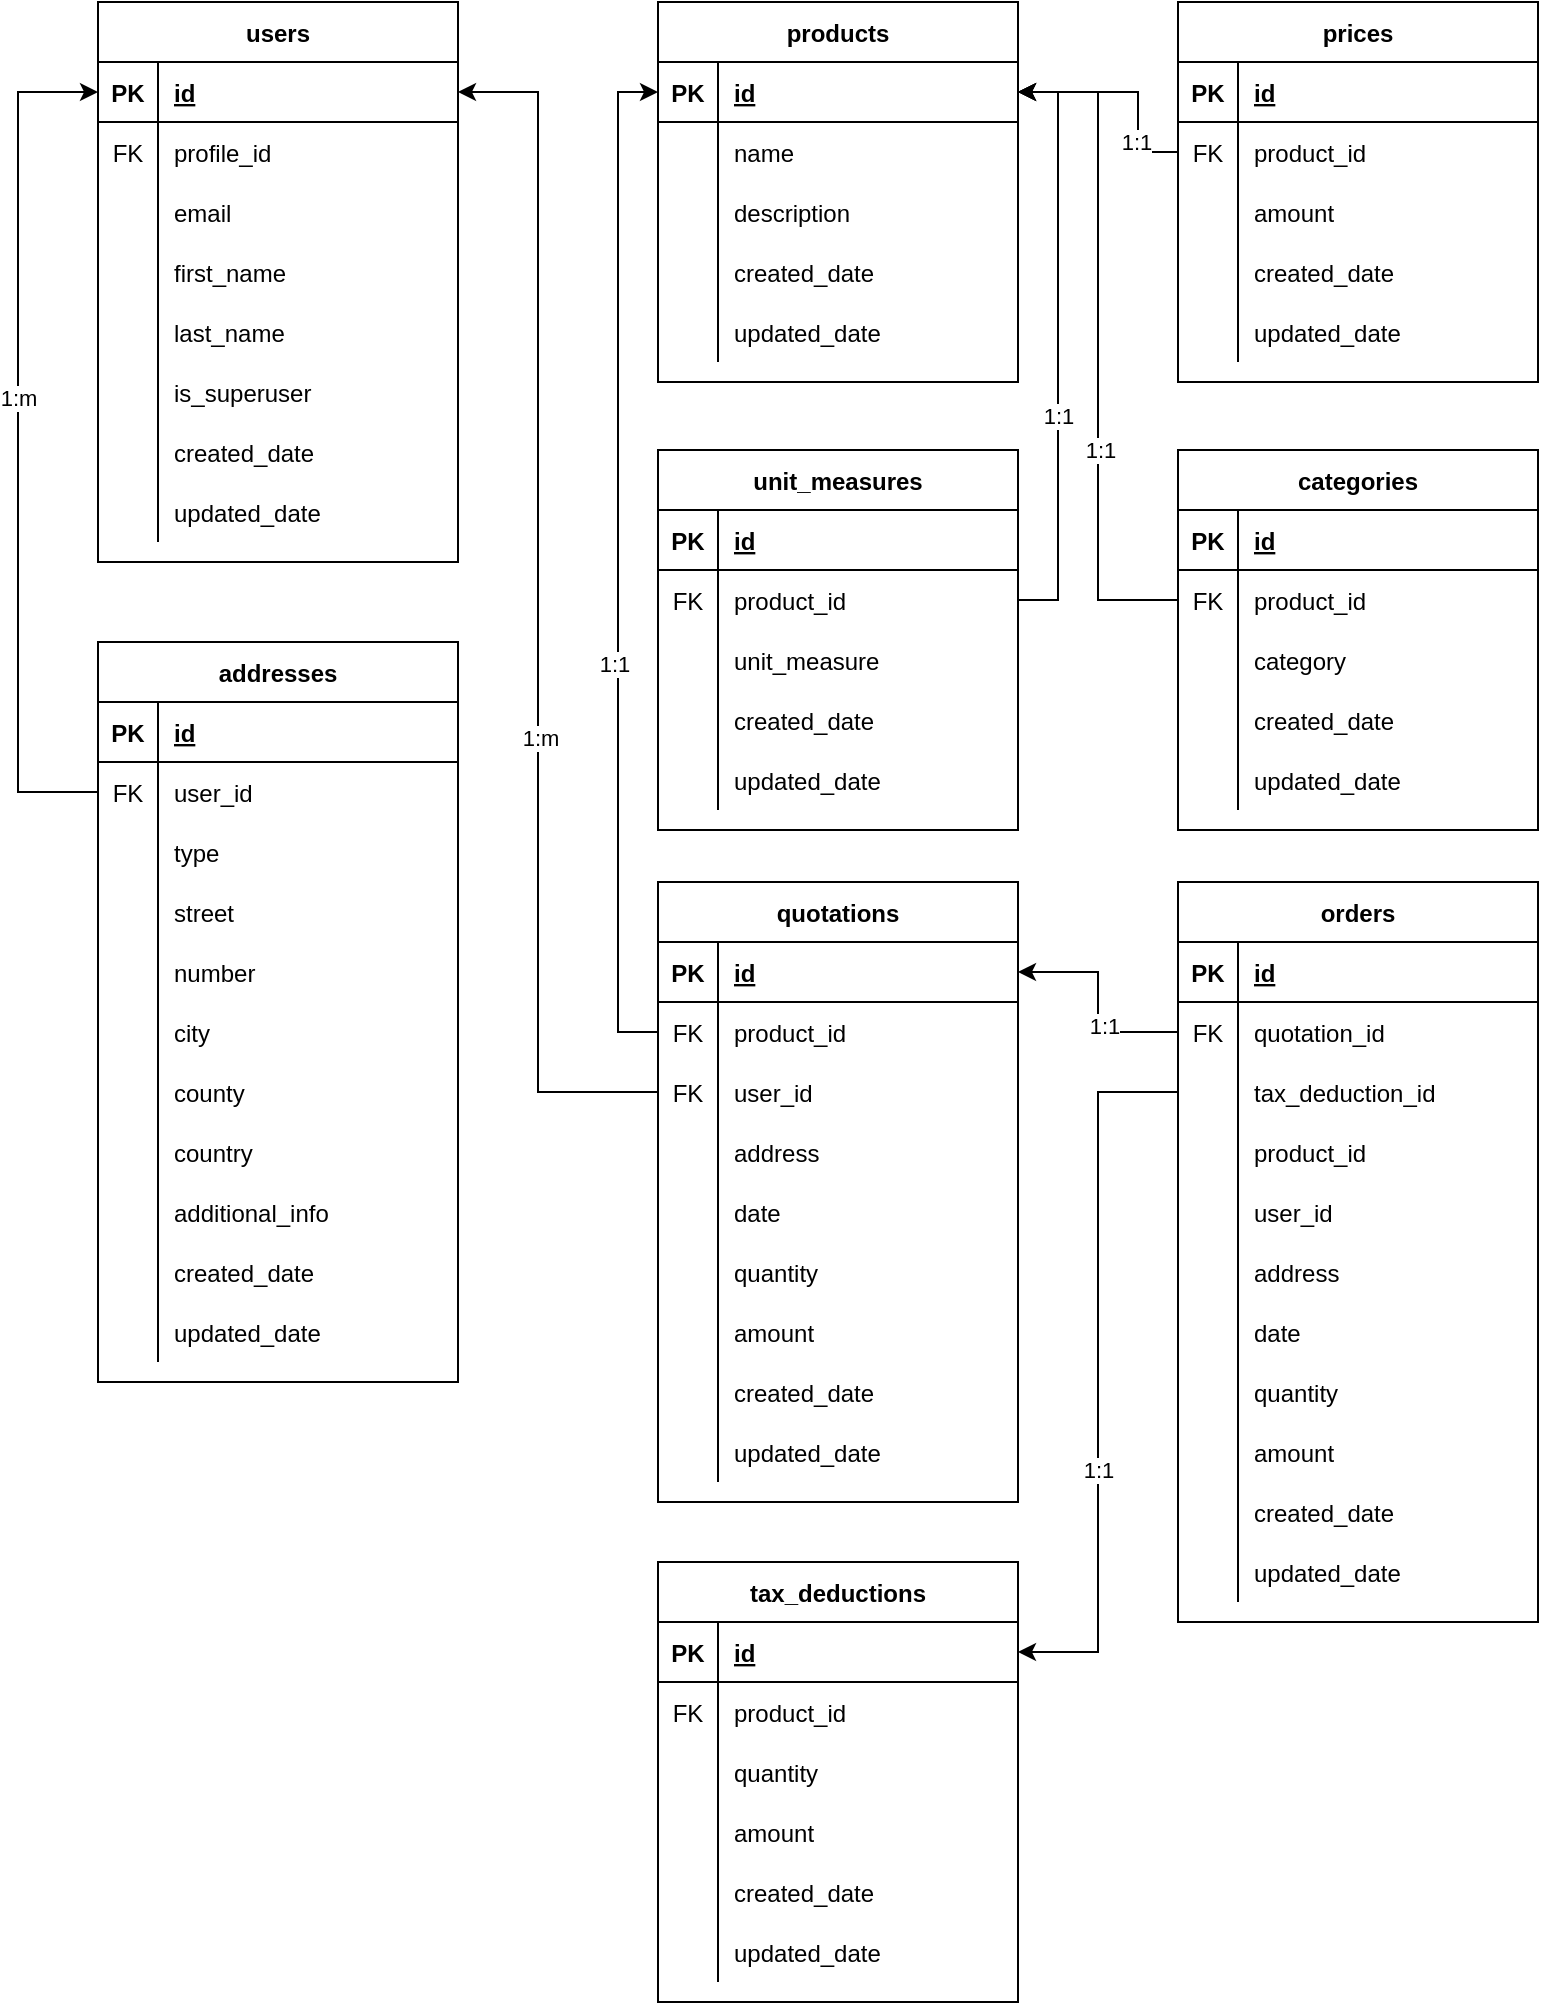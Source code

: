 <mxfile version="14.6.10" type="github">
  <diagram id="5Fqsmv3HwdNf8CyTd6Ed" name="Page-1">
    <mxGraphModel dx="1038" dy="547" grid="1" gridSize="10" guides="1" tooltips="1" connect="1" arrows="1" fold="1" page="1" pageScale="1" pageWidth="850" pageHeight="1100" math="0" shadow="0">
      <root>
        <mxCell id="0" />
        <mxCell id="1" parent="0" />
        <mxCell id="K4pc00V_5VMExsooemuj-1" value="users" style="shape=table;startSize=30;container=1;collapsible=1;childLayout=tableLayout;fixedRows=1;rowLines=0;fontStyle=1;align=center;resizeLast=1;" parent="1" vertex="1">
          <mxGeometry x="80" y="80" width="180" height="280" as="geometry" />
        </mxCell>
        <mxCell id="K4pc00V_5VMExsooemuj-2" value="" style="shape=partialRectangle;collapsible=0;dropTarget=0;pointerEvents=0;fillColor=none;top=0;left=0;bottom=1;right=0;points=[[0,0.5],[1,0.5]];portConstraint=eastwest;" parent="K4pc00V_5VMExsooemuj-1" vertex="1">
          <mxGeometry y="30" width="180" height="30" as="geometry" />
        </mxCell>
        <mxCell id="K4pc00V_5VMExsooemuj-3" value="PK" style="shape=partialRectangle;connectable=0;fillColor=none;top=0;left=0;bottom=0;right=0;fontStyle=1;overflow=hidden;" parent="K4pc00V_5VMExsooemuj-2" vertex="1">
          <mxGeometry width="30" height="30" as="geometry" />
        </mxCell>
        <mxCell id="K4pc00V_5VMExsooemuj-4" value="id" style="shape=partialRectangle;connectable=0;fillColor=none;top=0;left=0;bottom=0;right=0;align=left;spacingLeft=6;fontStyle=5;overflow=hidden;" parent="K4pc00V_5VMExsooemuj-2" vertex="1">
          <mxGeometry x="30" width="150" height="30" as="geometry" />
        </mxCell>
        <mxCell id="K4pc00V_5VMExsooemuj-5" value="" style="shape=partialRectangle;collapsible=0;dropTarget=0;pointerEvents=0;fillColor=none;top=0;left=0;bottom=0;right=0;points=[[0,0.5],[1,0.5]];portConstraint=eastwest;" parent="K4pc00V_5VMExsooemuj-1" vertex="1">
          <mxGeometry y="60" width="180" height="30" as="geometry" />
        </mxCell>
        <mxCell id="K4pc00V_5VMExsooemuj-6" value="FK" style="shape=partialRectangle;connectable=0;fillColor=none;top=0;left=0;bottom=0;right=0;editable=1;overflow=hidden;" parent="K4pc00V_5VMExsooemuj-5" vertex="1">
          <mxGeometry width="30" height="30" as="geometry" />
        </mxCell>
        <mxCell id="K4pc00V_5VMExsooemuj-7" value="profile_id" style="shape=partialRectangle;connectable=0;fillColor=none;top=0;left=0;bottom=0;right=0;align=left;spacingLeft=6;overflow=hidden;" parent="K4pc00V_5VMExsooemuj-5" vertex="1">
          <mxGeometry x="30" width="150" height="30" as="geometry" />
        </mxCell>
        <mxCell id="K4pc00V_5VMExsooemuj-8" value="" style="shape=partialRectangle;collapsible=0;dropTarget=0;pointerEvents=0;fillColor=none;top=0;left=0;bottom=0;right=0;points=[[0,0.5],[1,0.5]];portConstraint=eastwest;" parent="K4pc00V_5VMExsooemuj-1" vertex="1">
          <mxGeometry y="90" width="180" height="30" as="geometry" />
        </mxCell>
        <mxCell id="K4pc00V_5VMExsooemuj-9" value="" style="shape=partialRectangle;connectable=0;fillColor=none;top=0;left=0;bottom=0;right=0;editable=1;overflow=hidden;" parent="K4pc00V_5VMExsooemuj-8" vertex="1">
          <mxGeometry width="30" height="30" as="geometry" />
        </mxCell>
        <mxCell id="K4pc00V_5VMExsooemuj-10" value="email" style="shape=partialRectangle;connectable=0;fillColor=none;top=0;left=0;bottom=0;right=0;align=left;spacingLeft=6;overflow=hidden;" parent="K4pc00V_5VMExsooemuj-8" vertex="1">
          <mxGeometry x="30" width="150" height="30" as="geometry" />
        </mxCell>
        <mxCell id="K4pc00V_5VMExsooemuj-11" value="" style="shape=partialRectangle;collapsible=0;dropTarget=0;pointerEvents=0;fillColor=none;top=0;left=0;bottom=0;right=0;points=[[0,0.5],[1,0.5]];portConstraint=eastwest;" parent="K4pc00V_5VMExsooemuj-1" vertex="1">
          <mxGeometry y="120" width="180" height="30" as="geometry" />
        </mxCell>
        <mxCell id="K4pc00V_5VMExsooemuj-12" value="" style="shape=partialRectangle;connectable=0;fillColor=none;top=0;left=0;bottom=0;right=0;editable=1;overflow=hidden;" parent="K4pc00V_5VMExsooemuj-11" vertex="1">
          <mxGeometry width="30" height="30" as="geometry" />
        </mxCell>
        <mxCell id="K4pc00V_5VMExsooemuj-13" value="first_name" style="shape=partialRectangle;connectable=0;fillColor=none;top=0;left=0;bottom=0;right=0;align=left;spacingLeft=6;overflow=hidden;" parent="K4pc00V_5VMExsooemuj-11" vertex="1">
          <mxGeometry x="30" width="150" height="30" as="geometry" />
        </mxCell>
        <mxCell id="K4pc00V_5VMExsooemuj-14" value="" style="shape=partialRectangle;collapsible=0;dropTarget=0;pointerEvents=0;fillColor=none;top=0;left=0;bottom=0;right=0;points=[[0,0.5],[1,0.5]];portConstraint=eastwest;" parent="K4pc00V_5VMExsooemuj-1" vertex="1">
          <mxGeometry y="150" width="180" height="30" as="geometry" />
        </mxCell>
        <mxCell id="K4pc00V_5VMExsooemuj-15" value="" style="shape=partialRectangle;connectable=0;fillColor=none;top=0;left=0;bottom=0;right=0;editable=1;overflow=hidden;" parent="K4pc00V_5VMExsooemuj-14" vertex="1">
          <mxGeometry width="30" height="30" as="geometry" />
        </mxCell>
        <mxCell id="K4pc00V_5VMExsooemuj-16" value="last_name" style="shape=partialRectangle;connectable=0;fillColor=none;top=0;left=0;bottom=0;right=0;align=left;spacingLeft=6;overflow=hidden;" parent="K4pc00V_5VMExsooemuj-14" vertex="1">
          <mxGeometry x="30" width="150" height="30" as="geometry" />
        </mxCell>
        <mxCell id="K4pc00V_5VMExsooemuj-181" value="" style="shape=partialRectangle;collapsible=0;dropTarget=0;pointerEvents=0;fillColor=none;top=0;left=0;bottom=0;right=0;points=[[0,0.5],[1,0.5]];portConstraint=eastwest;" parent="K4pc00V_5VMExsooemuj-1" vertex="1">
          <mxGeometry y="180" width="180" height="30" as="geometry" />
        </mxCell>
        <mxCell id="K4pc00V_5VMExsooemuj-182" value="" style="shape=partialRectangle;connectable=0;fillColor=none;top=0;left=0;bottom=0;right=0;editable=1;overflow=hidden;" parent="K4pc00V_5VMExsooemuj-181" vertex="1">
          <mxGeometry width="30" height="30" as="geometry" />
        </mxCell>
        <mxCell id="K4pc00V_5VMExsooemuj-183" value="is_superuser" style="shape=partialRectangle;connectable=0;fillColor=none;top=0;left=0;bottom=0;right=0;align=left;spacingLeft=6;overflow=hidden;" parent="K4pc00V_5VMExsooemuj-181" vertex="1">
          <mxGeometry x="30" width="150" height="30" as="geometry" />
        </mxCell>
        <mxCell id="K4pc00V_5VMExsooemuj-17" value="" style="shape=partialRectangle;collapsible=0;dropTarget=0;pointerEvents=0;fillColor=none;top=0;left=0;bottom=0;right=0;points=[[0,0.5],[1,0.5]];portConstraint=eastwest;" parent="K4pc00V_5VMExsooemuj-1" vertex="1">
          <mxGeometry y="210" width="180" height="30" as="geometry" />
        </mxCell>
        <mxCell id="K4pc00V_5VMExsooemuj-18" value="" style="shape=partialRectangle;connectable=0;fillColor=none;top=0;left=0;bottom=0;right=0;editable=1;overflow=hidden;" parent="K4pc00V_5VMExsooemuj-17" vertex="1">
          <mxGeometry width="30" height="30" as="geometry" />
        </mxCell>
        <mxCell id="K4pc00V_5VMExsooemuj-19" value="created_date" style="shape=partialRectangle;connectable=0;fillColor=none;top=0;left=0;bottom=0;right=0;align=left;spacingLeft=6;overflow=hidden;" parent="K4pc00V_5VMExsooemuj-17" vertex="1">
          <mxGeometry x="30" width="150" height="30" as="geometry" />
        </mxCell>
        <mxCell id="K4pc00V_5VMExsooemuj-20" value="" style="shape=partialRectangle;collapsible=0;dropTarget=0;pointerEvents=0;fillColor=none;top=0;left=0;bottom=0;right=0;points=[[0,0.5],[1,0.5]];portConstraint=eastwest;" parent="K4pc00V_5VMExsooemuj-1" vertex="1">
          <mxGeometry y="240" width="180" height="30" as="geometry" />
        </mxCell>
        <mxCell id="K4pc00V_5VMExsooemuj-21" value="" style="shape=partialRectangle;connectable=0;fillColor=none;top=0;left=0;bottom=0;right=0;editable=1;overflow=hidden;" parent="K4pc00V_5VMExsooemuj-20" vertex="1">
          <mxGeometry width="30" height="30" as="geometry" />
        </mxCell>
        <mxCell id="K4pc00V_5VMExsooemuj-22" value="updated_date" style="shape=partialRectangle;connectable=0;fillColor=none;top=0;left=0;bottom=0;right=0;align=left;spacingLeft=6;overflow=hidden;" parent="K4pc00V_5VMExsooemuj-20" vertex="1">
          <mxGeometry x="30" width="150" height="30" as="geometry" />
        </mxCell>
        <mxCell id="K4pc00V_5VMExsooemuj-23" value="products" style="shape=table;startSize=30;container=1;collapsible=1;childLayout=tableLayout;fixedRows=1;rowLines=0;fontStyle=1;align=center;resizeLast=1;" parent="1" vertex="1">
          <mxGeometry x="360" y="80" width="180" height="190" as="geometry" />
        </mxCell>
        <mxCell id="K4pc00V_5VMExsooemuj-24" value="" style="shape=partialRectangle;collapsible=0;dropTarget=0;pointerEvents=0;fillColor=none;top=0;left=0;bottom=1;right=0;points=[[0,0.5],[1,0.5]];portConstraint=eastwest;" parent="K4pc00V_5VMExsooemuj-23" vertex="1">
          <mxGeometry y="30" width="180" height="30" as="geometry" />
        </mxCell>
        <mxCell id="K4pc00V_5VMExsooemuj-25" value="PK" style="shape=partialRectangle;connectable=0;fillColor=none;top=0;left=0;bottom=0;right=0;fontStyle=1;overflow=hidden;" parent="K4pc00V_5VMExsooemuj-24" vertex="1">
          <mxGeometry width="30" height="30" as="geometry" />
        </mxCell>
        <mxCell id="K4pc00V_5VMExsooemuj-26" value="id" style="shape=partialRectangle;connectable=0;fillColor=none;top=0;left=0;bottom=0;right=0;align=left;spacingLeft=6;fontStyle=5;overflow=hidden;" parent="K4pc00V_5VMExsooemuj-24" vertex="1">
          <mxGeometry x="30" width="150" height="30" as="geometry" />
        </mxCell>
        <mxCell id="K4pc00V_5VMExsooemuj-33" value="" style="shape=partialRectangle;collapsible=0;dropTarget=0;pointerEvents=0;fillColor=none;top=0;left=0;bottom=0;right=0;points=[[0,0.5],[1,0.5]];portConstraint=eastwest;" parent="K4pc00V_5VMExsooemuj-23" vertex="1">
          <mxGeometry y="60" width="180" height="30" as="geometry" />
        </mxCell>
        <mxCell id="K4pc00V_5VMExsooemuj-34" value="" style="shape=partialRectangle;connectable=0;fillColor=none;top=0;left=0;bottom=0;right=0;editable=1;overflow=hidden;" parent="K4pc00V_5VMExsooemuj-33" vertex="1">
          <mxGeometry width="30" height="30" as="geometry" />
        </mxCell>
        <mxCell id="K4pc00V_5VMExsooemuj-35" value="name" style="shape=partialRectangle;connectable=0;fillColor=none;top=0;left=0;bottom=0;right=0;align=left;spacingLeft=6;overflow=hidden;" parent="K4pc00V_5VMExsooemuj-33" vertex="1">
          <mxGeometry x="30" width="150" height="30" as="geometry" />
        </mxCell>
        <mxCell id="K4pc00V_5VMExsooemuj-36" value="" style="shape=partialRectangle;collapsible=0;dropTarget=0;pointerEvents=0;fillColor=none;top=0;left=0;bottom=0;right=0;points=[[0,0.5],[1,0.5]];portConstraint=eastwest;" parent="K4pc00V_5VMExsooemuj-23" vertex="1">
          <mxGeometry y="90" width="180" height="30" as="geometry" />
        </mxCell>
        <mxCell id="K4pc00V_5VMExsooemuj-37" value="" style="shape=partialRectangle;connectable=0;fillColor=none;top=0;left=0;bottom=0;right=0;editable=1;overflow=hidden;" parent="K4pc00V_5VMExsooemuj-36" vertex="1">
          <mxGeometry width="30" height="30" as="geometry" />
        </mxCell>
        <mxCell id="K4pc00V_5VMExsooemuj-38" value="description" style="shape=partialRectangle;connectable=0;fillColor=none;top=0;left=0;bottom=0;right=0;align=left;spacingLeft=6;overflow=hidden;" parent="K4pc00V_5VMExsooemuj-36" vertex="1">
          <mxGeometry x="30" width="150" height="30" as="geometry" />
        </mxCell>
        <mxCell id="K4pc00V_5VMExsooemuj-45" value="" style="shape=partialRectangle;collapsible=0;dropTarget=0;pointerEvents=0;fillColor=none;top=0;left=0;bottom=0;right=0;points=[[0,0.5],[1,0.5]];portConstraint=eastwest;" parent="K4pc00V_5VMExsooemuj-23" vertex="1">
          <mxGeometry y="120" width="180" height="30" as="geometry" />
        </mxCell>
        <mxCell id="K4pc00V_5VMExsooemuj-46" value="" style="shape=partialRectangle;connectable=0;fillColor=none;top=0;left=0;bottom=0;right=0;editable=1;overflow=hidden;" parent="K4pc00V_5VMExsooemuj-45" vertex="1">
          <mxGeometry width="30" height="30" as="geometry" />
        </mxCell>
        <mxCell id="K4pc00V_5VMExsooemuj-47" value="created_date" style="shape=partialRectangle;connectable=0;fillColor=none;top=0;left=0;bottom=0;right=0;align=left;spacingLeft=6;overflow=hidden;" parent="K4pc00V_5VMExsooemuj-45" vertex="1">
          <mxGeometry x="30" width="150" height="30" as="geometry" />
        </mxCell>
        <mxCell id="K4pc00V_5VMExsooemuj-48" value="" style="shape=partialRectangle;collapsible=0;dropTarget=0;pointerEvents=0;fillColor=none;top=0;left=0;bottom=0;right=0;points=[[0,0.5],[1,0.5]];portConstraint=eastwest;" parent="K4pc00V_5VMExsooemuj-23" vertex="1">
          <mxGeometry y="150" width="180" height="30" as="geometry" />
        </mxCell>
        <mxCell id="K4pc00V_5VMExsooemuj-49" value="" style="shape=partialRectangle;connectable=0;fillColor=none;top=0;left=0;bottom=0;right=0;editable=1;overflow=hidden;" parent="K4pc00V_5VMExsooemuj-48" vertex="1">
          <mxGeometry width="30" height="30" as="geometry" />
        </mxCell>
        <mxCell id="K4pc00V_5VMExsooemuj-50" value="updated_date" style="shape=partialRectangle;connectable=0;fillColor=none;top=0;left=0;bottom=0;right=0;align=left;spacingLeft=6;overflow=hidden;" parent="K4pc00V_5VMExsooemuj-48" vertex="1">
          <mxGeometry x="30" width="150" height="30" as="geometry" />
        </mxCell>
        <mxCell id="K4pc00V_5VMExsooemuj-51" value="addresses" style="shape=table;startSize=30;container=1;collapsible=1;childLayout=tableLayout;fixedRows=1;rowLines=0;fontStyle=1;align=center;resizeLast=1;" parent="1" vertex="1">
          <mxGeometry x="80" y="400" width="180" height="370" as="geometry" />
        </mxCell>
        <mxCell id="K4pc00V_5VMExsooemuj-52" value="" style="shape=partialRectangle;collapsible=0;dropTarget=0;pointerEvents=0;fillColor=none;top=0;left=0;bottom=1;right=0;points=[[0,0.5],[1,0.5]];portConstraint=eastwest;" parent="K4pc00V_5VMExsooemuj-51" vertex="1">
          <mxGeometry y="30" width="180" height="30" as="geometry" />
        </mxCell>
        <mxCell id="K4pc00V_5VMExsooemuj-53" value="PK" style="shape=partialRectangle;connectable=0;fillColor=none;top=0;left=0;bottom=0;right=0;fontStyle=1;overflow=hidden;" parent="K4pc00V_5VMExsooemuj-52" vertex="1">
          <mxGeometry width="30" height="30" as="geometry" />
        </mxCell>
        <mxCell id="K4pc00V_5VMExsooemuj-54" value="id" style="shape=partialRectangle;connectable=0;fillColor=none;top=0;left=0;bottom=0;right=0;align=left;spacingLeft=6;fontStyle=5;overflow=hidden;" parent="K4pc00V_5VMExsooemuj-52" vertex="1">
          <mxGeometry x="30" width="150" height="30" as="geometry" />
        </mxCell>
        <mxCell id="K4pc00V_5VMExsooemuj-55" value="" style="shape=partialRectangle;collapsible=0;dropTarget=0;pointerEvents=0;fillColor=none;top=0;left=0;bottom=0;right=0;points=[[0,0.5],[1,0.5]];portConstraint=eastwest;" parent="K4pc00V_5VMExsooemuj-51" vertex="1">
          <mxGeometry y="60" width="180" height="30" as="geometry" />
        </mxCell>
        <mxCell id="K4pc00V_5VMExsooemuj-56" value="FK" style="shape=partialRectangle;connectable=0;fillColor=none;top=0;left=0;bottom=0;right=0;editable=1;overflow=hidden;" parent="K4pc00V_5VMExsooemuj-55" vertex="1">
          <mxGeometry width="30" height="30" as="geometry" />
        </mxCell>
        <mxCell id="K4pc00V_5VMExsooemuj-57" value="user_id" style="shape=partialRectangle;connectable=0;fillColor=none;top=0;left=0;bottom=0;right=0;align=left;spacingLeft=6;overflow=hidden;" parent="K4pc00V_5VMExsooemuj-55" vertex="1">
          <mxGeometry x="30" width="150" height="30" as="geometry" />
        </mxCell>
        <mxCell id="K4pc00V_5VMExsooemuj-58" value="" style="shape=partialRectangle;collapsible=0;dropTarget=0;pointerEvents=0;fillColor=none;top=0;left=0;bottom=0;right=0;points=[[0,0.5],[1,0.5]];portConstraint=eastwest;" parent="K4pc00V_5VMExsooemuj-51" vertex="1">
          <mxGeometry y="90" width="180" height="30" as="geometry" />
        </mxCell>
        <mxCell id="K4pc00V_5VMExsooemuj-59" value="" style="shape=partialRectangle;connectable=0;fillColor=none;top=0;left=0;bottom=0;right=0;editable=1;overflow=hidden;" parent="K4pc00V_5VMExsooemuj-58" vertex="1">
          <mxGeometry width="30" height="30" as="geometry" />
        </mxCell>
        <mxCell id="K4pc00V_5VMExsooemuj-60" value="type" style="shape=partialRectangle;connectable=0;fillColor=none;top=0;left=0;bottom=0;right=0;align=left;spacingLeft=6;overflow=hidden;" parent="K4pc00V_5VMExsooemuj-58" vertex="1">
          <mxGeometry x="30" width="150" height="30" as="geometry" />
        </mxCell>
        <mxCell id="K4pc00V_5VMExsooemuj-61" value="" style="shape=partialRectangle;collapsible=0;dropTarget=0;pointerEvents=0;fillColor=none;top=0;left=0;bottom=0;right=0;points=[[0,0.5],[1,0.5]];portConstraint=eastwest;" parent="K4pc00V_5VMExsooemuj-51" vertex="1">
          <mxGeometry y="120" width="180" height="30" as="geometry" />
        </mxCell>
        <mxCell id="K4pc00V_5VMExsooemuj-62" value="" style="shape=partialRectangle;connectable=0;fillColor=none;top=0;left=0;bottom=0;right=0;editable=1;overflow=hidden;" parent="K4pc00V_5VMExsooemuj-61" vertex="1">
          <mxGeometry width="30" height="30" as="geometry" />
        </mxCell>
        <mxCell id="K4pc00V_5VMExsooemuj-63" value="street" style="shape=partialRectangle;connectable=0;fillColor=none;top=0;left=0;bottom=0;right=0;align=left;spacingLeft=6;overflow=hidden;" parent="K4pc00V_5VMExsooemuj-61" vertex="1">
          <mxGeometry x="30" width="150" height="30" as="geometry" />
        </mxCell>
        <mxCell id="K4pc00V_5VMExsooemuj-64" value="" style="shape=partialRectangle;collapsible=0;dropTarget=0;pointerEvents=0;fillColor=none;top=0;left=0;bottom=0;right=0;points=[[0,0.5],[1,0.5]];portConstraint=eastwest;" parent="K4pc00V_5VMExsooemuj-51" vertex="1">
          <mxGeometry y="150" width="180" height="30" as="geometry" />
        </mxCell>
        <mxCell id="K4pc00V_5VMExsooemuj-65" value="" style="shape=partialRectangle;connectable=0;fillColor=none;top=0;left=0;bottom=0;right=0;editable=1;overflow=hidden;" parent="K4pc00V_5VMExsooemuj-64" vertex="1">
          <mxGeometry width="30" height="30" as="geometry" />
        </mxCell>
        <mxCell id="K4pc00V_5VMExsooemuj-66" value="number" style="shape=partialRectangle;connectable=0;fillColor=none;top=0;left=0;bottom=0;right=0;align=left;spacingLeft=6;overflow=hidden;" parent="K4pc00V_5VMExsooemuj-64" vertex="1">
          <mxGeometry x="30" width="150" height="30" as="geometry" />
        </mxCell>
        <mxCell id="K4pc00V_5VMExsooemuj-67" value="" style="shape=partialRectangle;collapsible=0;dropTarget=0;pointerEvents=0;fillColor=none;top=0;left=0;bottom=0;right=0;points=[[0,0.5],[1,0.5]];portConstraint=eastwest;" parent="K4pc00V_5VMExsooemuj-51" vertex="1">
          <mxGeometry y="180" width="180" height="30" as="geometry" />
        </mxCell>
        <mxCell id="K4pc00V_5VMExsooemuj-68" value="" style="shape=partialRectangle;connectable=0;fillColor=none;top=0;left=0;bottom=0;right=0;editable=1;overflow=hidden;" parent="K4pc00V_5VMExsooemuj-67" vertex="1">
          <mxGeometry width="30" height="30" as="geometry" />
        </mxCell>
        <mxCell id="K4pc00V_5VMExsooemuj-69" value="city" style="shape=partialRectangle;connectable=0;fillColor=none;top=0;left=0;bottom=0;right=0;align=left;spacingLeft=6;overflow=hidden;" parent="K4pc00V_5VMExsooemuj-67" vertex="1">
          <mxGeometry x="30" width="150" height="30" as="geometry" />
        </mxCell>
        <mxCell id="K4pc00V_5VMExsooemuj-70" value="" style="shape=partialRectangle;collapsible=0;dropTarget=0;pointerEvents=0;fillColor=none;top=0;left=0;bottom=0;right=0;points=[[0,0.5],[1,0.5]];portConstraint=eastwest;" parent="K4pc00V_5VMExsooemuj-51" vertex="1">
          <mxGeometry y="210" width="180" height="30" as="geometry" />
        </mxCell>
        <mxCell id="K4pc00V_5VMExsooemuj-71" value="" style="shape=partialRectangle;connectable=0;fillColor=none;top=0;left=0;bottom=0;right=0;editable=1;overflow=hidden;" parent="K4pc00V_5VMExsooemuj-70" vertex="1">
          <mxGeometry width="30" height="30" as="geometry" />
        </mxCell>
        <mxCell id="K4pc00V_5VMExsooemuj-72" value="county" style="shape=partialRectangle;connectable=0;fillColor=none;top=0;left=0;bottom=0;right=0;align=left;spacingLeft=6;overflow=hidden;" parent="K4pc00V_5VMExsooemuj-70" vertex="1">
          <mxGeometry x="30" width="150" height="30" as="geometry" />
        </mxCell>
        <mxCell id="K4pc00V_5VMExsooemuj-73" value="" style="shape=partialRectangle;collapsible=0;dropTarget=0;pointerEvents=0;fillColor=none;top=0;left=0;bottom=0;right=0;points=[[0,0.5],[1,0.5]];portConstraint=eastwest;" parent="K4pc00V_5VMExsooemuj-51" vertex="1">
          <mxGeometry y="240" width="180" height="30" as="geometry" />
        </mxCell>
        <mxCell id="K4pc00V_5VMExsooemuj-74" value="" style="shape=partialRectangle;connectable=0;fillColor=none;top=0;left=0;bottom=0;right=0;editable=1;overflow=hidden;" parent="K4pc00V_5VMExsooemuj-73" vertex="1">
          <mxGeometry width="30" height="30" as="geometry" />
        </mxCell>
        <mxCell id="K4pc00V_5VMExsooemuj-75" value="country" style="shape=partialRectangle;connectable=0;fillColor=none;top=0;left=0;bottom=0;right=0;align=left;spacingLeft=6;overflow=hidden;" parent="K4pc00V_5VMExsooemuj-73" vertex="1">
          <mxGeometry x="30" width="150" height="30" as="geometry" />
        </mxCell>
        <mxCell id="K4pc00V_5VMExsooemuj-76" value="" style="shape=partialRectangle;collapsible=0;dropTarget=0;pointerEvents=0;fillColor=none;top=0;left=0;bottom=0;right=0;points=[[0,0.5],[1,0.5]];portConstraint=eastwest;" parent="K4pc00V_5VMExsooemuj-51" vertex="1">
          <mxGeometry y="270" width="180" height="30" as="geometry" />
        </mxCell>
        <mxCell id="K4pc00V_5VMExsooemuj-77" value="" style="shape=partialRectangle;connectable=0;fillColor=none;top=0;left=0;bottom=0;right=0;editable=1;overflow=hidden;" parent="K4pc00V_5VMExsooemuj-76" vertex="1">
          <mxGeometry width="30" height="30" as="geometry" />
        </mxCell>
        <mxCell id="K4pc00V_5VMExsooemuj-78" value="additional_info" style="shape=partialRectangle;connectable=0;fillColor=none;top=0;left=0;bottom=0;right=0;align=left;spacingLeft=6;overflow=hidden;" parent="K4pc00V_5VMExsooemuj-76" vertex="1">
          <mxGeometry x="30" width="150" height="30" as="geometry" />
        </mxCell>
        <mxCell id="K4pc00V_5VMExsooemuj-79" value="" style="shape=partialRectangle;collapsible=0;dropTarget=0;pointerEvents=0;fillColor=none;top=0;left=0;bottom=0;right=0;points=[[0,0.5],[1,0.5]];portConstraint=eastwest;" parent="K4pc00V_5VMExsooemuj-51" vertex="1">
          <mxGeometry y="300" width="180" height="30" as="geometry" />
        </mxCell>
        <mxCell id="K4pc00V_5VMExsooemuj-80" value="" style="shape=partialRectangle;connectable=0;fillColor=none;top=0;left=0;bottom=0;right=0;editable=1;overflow=hidden;" parent="K4pc00V_5VMExsooemuj-79" vertex="1">
          <mxGeometry width="30" height="30" as="geometry" />
        </mxCell>
        <mxCell id="K4pc00V_5VMExsooemuj-81" value="created_date" style="shape=partialRectangle;connectable=0;fillColor=none;top=0;left=0;bottom=0;right=0;align=left;spacingLeft=6;overflow=hidden;" parent="K4pc00V_5VMExsooemuj-79" vertex="1">
          <mxGeometry x="30" width="150" height="30" as="geometry" />
        </mxCell>
        <mxCell id="K4pc00V_5VMExsooemuj-82" value="" style="shape=partialRectangle;collapsible=0;dropTarget=0;pointerEvents=0;fillColor=none;top=0;left=0;bottom=0;right=0;points=[[0,0.5],[1,0.5]];portConstraint=eastwest;" parent="K4pc00V_5VMExsooemuj-51" vertex="1">
          <mxGeometry y="330" width="180" height="30" as="geometry" />
        </mxCell>
        <mxCell id="K4pc00V_5VMExsooemuj-83" value="" style="shape=partialRectangle;connectable=0;fillColor=none;top=0;left=0;bottom=0;right=0;editable=1;overflow=hidden;" parent="K4pc00V_5VMExsooemuj-82" vertex="1">
          <mxGeometry width="30" height="30" as="geometry" />
        </mxCell>
        <mxCell id="K4pc00V_5VMExsooemuj-84" value="updated_date" style="shape=partialRectangle;connectable=0;fillColor=none;top=0;left=0;bottom=0;right=0;align=left;spacingLeft=6;overflow=hidden;" parent="K4pc00V_5VMExsooemuj-82" vertex="1">
          <mxGeometry x="30" width="150" height="30" as="geometry" />
        </mxCell>
        <mxCell id="K4pc00V_5VMExsooemuj-85" value="prices" style="shape=table;startSize=30;container=1;collapsible=1;childLayout=tableLayout;fixedRows=1;rowLines=0;fontStyle=1;align=center;resizeLast=1;" parent="1" vertex="1">
          <mxGeometry x="620" y="80" width="180" height="190" as="geometry" />
        </mxCell>
        <mxCell id="K4pc00V_5VMExsooemuj-86" value="" style="shape=partialRectangle;collapsible=0;dropTarget=0;pointerEvents=0;fillColor=none;top=0;left=0;bottom=1;right=0;points=[[0,0.5],[1,0.5]];portConstraint=eastwest;" parent="K4pc00V_5VMExsooemuj-85" vertex="1">
          <mxGeometry y="30" width="180" height="30" as="geometry" />
        </mxCell>
        <mxCell id="K4pc00V_5VMExsooemuj-87" value="PK" style="shape=partialRectangle;connectable=0;fillColor=none;top=0;left=0;bottom=0;right=0;fontStyle=1;overflow=hidden;" parent="K4pc00V_5VMExsooemuj-86" vertex="1">
          <mxGeometry width="30" height="30" as="geometry" />
        </mxCell>
        <mxCell id="K4pc00V_5VMExsooemuj-88" value="id" style="shape=partialRectangle;connectable=0;fillColor=none;top=0;left=0;bottom=0;right=0;align=left;spacingLeft=6;fontStyle=5;overflow=hidden;" parent="K4pc00V_5VMExsooemuj-86" vertex="1">
          <mxGeometry x="30" width="150" height="30" as="geometry" />
        </mxCell>
        <mxCell id="K4pc00V_5VMExsooemuj-89" value="" style="shape=partialRectangle;collapsible=0;dropTarget=0;pointerEvents=0;fillColor=none;top=0;left=0;bottom=0;right=0;points=[[0,0.5],[1,0.5]];portConstraint=eastwest;" parent="K4pc00V_5VMExsooemuj-85" vertex="1">
          <mxGeometry y="60" width="180" height="30" as="geometry" />
        </mxCell>
        <mxCell id="K4pc00V_5VMExsooemuj-90" value="FK" style="shape=partialRectangle;connectable=0;fillColor=none;top=0;left=0;bottom=0;right=0;editable=1;overflow=hidden;" parent="K4pc00V_5VMExsooemuj-89" vertex="1">
          <mxGeometry width="30" height="30" as="geometry" />
        </mxCell>
        <mxCell id="K4pc00V_5VMExsooemuj-91" value="product_id" style="shape=partialRectangle;connectable=0;fillColor=none;top=0;left=0;bottom=0;right=0;align=left;spacingLeft=6;overflow=hidden;" parent="K4pc00V_5VMExsooemuj-89" vertex="1">
          <mxGeometry x="30" width="150" height="30" as="geometry" />
        </mxCell>
        <mxCell id="K4pc00V_5VMExsooemuj-92" value="" style="shape=partialRectangle;collapsible=0;dropTarget=0;pointerEvents=0;fillColor=none;top=0;left=0;bottom=0;right=0;points=[[0,0.5],[1,0.5]];portConstraint=eastwest;" parent="K4pc00V_5VMExsooemuj-85" vertex="1">
          <mxGeometry y="90" width="180" height="30" as="geometry" />
        </mxCell>
        <mxCell id="K4pc00V_5VMExsooemuj-93" value="" style="shape=partialRectangle;connectable=0;fillColor=none;top=0;left=0;bottom=0;right=0;editable=1;overflow=hidden;" parent="K4pc00V_5VMExsooemuj-92" vertex="1">
          <mxGeometry width="30" height="30" as="geometry" />
        </mxCell>
        <mxCell id="K4pc00V_5VMExsooemuj-94" value="amount" style="shape=partialRectangle;connectable=0;fillColor=none;top=0;left=0;bottom=0;right=0;align=left;spacingLeft=6;overflow=hidden;" parent="K4pc00V_5VMExsooemuj-92" vertex="1">
          <mxGeometry x="30" width="150" height="30" as="geometry" />
        </mxCell>
        <mxCell id="K4pc00V_5VMExsooemuj-95" value="" style="shape=partialRectangle;collapsible=0;dropTarget=0;pointerEvents=0;fillColor=none;top=0;left=0;bottom=0;right=0;points=[[0,0.5],[1,0.5]];portConstraint=eastwest;" parent="K4pc00V_5VMExsooemuj-85" vertex="1">
          <mxGeometry y="120" width="180" height="30" as="geometry" />
        </mxCell>
        <mxCell id="K4pc00V_5VMExsooemuj-96" value="" style="shape=partialRectangle;connectable=0;fillColor=none;top=0;left=0;bottom=0;right=0;editable=1;overflow=hidden;" parent="K4pc00V_5VMExsooemuj-95" vertex="1">
          <mxGeometry width="30" height="30" as="geometry" />
        </mxCell>
        <mxCell id="K4pc00V_5VMExsooemuj-97" value="created_date" style="shape=partialRectangle;connectable=0;fillColor=none;top=0;left=0;bottom=0;right=0;align=left;spacingLeft=6;overflow=hidden;" parent="K4pc00V_5VMExsooemuj-95" vertex="1">
          <mxGeometry x="30" width="150" height="30" as="geometry" />
        </mxCell>
        <mxCell id="K4pc00V_5VMExsooemuj-278" value="" style="shape=partialRectangle;collapsible=0;dropTarget=0;pointerEvents=0;fillColor=none;top=0;left=0;bottom=0;right=0;points=[[0,0.5],[1,0.5]];portConstraint=eastwest;" parent="K4pc00V_5VMExsooemuj-85" vertex="1">
          <mxGeometry y="150" width="180" height="30" as="geometry" />
        </mxCell>
        <mxCell id="K4pc00V_5VMExsooemuj-279" value="" style="shape=partialRectangle;connectable=0;fillColor=none;top=0;left=0;bottom=0;right=0;editable=1;overflow=hidden;" parent="K4pc00V_5VMExsooemuj-278" vertex="1">
          <mxGeometry width="30" height="30" as="geometry" />
        </mxCell>
        <mxCell id="K4pc00V_5VMExsooemuj-280" value="updated_date" style="shape=partialRectangle;connectable=0;fillColor=none;top=0;left=0;bottom=0;right=0;align=left;spacingLeft=6;overflow=hidden;" parent="K4pc00V_5VMExsooemuj-278" vertex="1">
          <mxGeometry x="30" width="150" height="30" as="geometry" />
        </mxCell>
        <mxCell id="K4pc00V_5VMExsooemuj-120" value="categories" style="shape=table;startSize=30;container=1;collapsible=1;childLayout=tableLayout;fixedRows=1;rowLines=0;fontStyle=1;align=center;resizeLast=1;" parent="1" vertex="1">
          <mxGeometry x="620" y="304" width="180" height="190" as="geometry" />
        </mxCell>
        <mxCell id="K4pc00V_5VMExsooemuj-121" value="" style="shape=partialRectangle;collapsible=0;dropTarget=0;pointerEvents=0;fillColor=none;top=0;left=0;bottom=1;right=0;points=[[0,0.5],[1,0.5]];portConstraint=eastwest;" parent="K4pc00V_5VMExsooemuj-120" vertex="1">
          <mxGeometry y="30" width="180" height="30" as="geometry" />
        </mxCell>
        <mxCell id="K4pc00V_5VMExsooemuj-122" value="PK" style="shape=partialRectangle;connectable=0;fillColor=none;top=0;left=0;bottom=0;right=0;fontStyle=1;overflow=hidden;" parent="K4pc00V_5VMExsooemuj-121" vertex="1">
          <mxGeometry width="30" height="30" as="geometry" />
        </mxCell>
        <mxCell id="K4pc00V_5VMExsooemuj-123" value="id" style="shape=partialRectangle;connectable=0;fillColor=none;top=0;left=0;bottom=0;right=0;align=left;spacingLeft=6;fontStyle=5;overflow=hidden;" parent="K4pc00V_5VMExsooemuj-121" vertex="1">
          <mxGeometry x="30" width="150" height="30" as="geometry" />
        </mxCell>
        <mxCell id="K4pc00V_5VMExsooemuj-187" value="" style="shape=partialRectangle;collapsible=0;dropTarget=0;pointerEvents=0;fillColor=none;top=0;left=0;bottom=0;right=0;points=[[0,0.5],[1,0.5]];portConstraint=eastwest;" parent="K4pc00V_5VMExsooemuj-120" vertex="1">
          <mxGeometry y="60" width="180" height="30" as="geometry" />
        </mxCell>
        <mxCell id="K4pc00V_5VMExsooemuj-188" value="FK" style="shape=partialRectangle;connectable=0;fillColor=none;top=0;left=0;bottom=0;right=0;editable=1;overflow=hidden;" parent="K4pc00V_5VMExsooemuj-187" vertex="1">
          <mxGeometry width="30" height="30" as="geometry" />
        </mxCell>
        <mxCell id="K4pc00V_5VMExsooemuj-189" value="product_id" style="shape=partialRectangle;connectable=0;fillColor=none;top=0;left=0;bottom=0;right=0;align=left;spacingLeft=6;overflow=hidden;" parent="K4pc00V_5VMExsooemuj-187" vertex="1">
          <mxGeometry x="30" width="150" height="30" as="geometry" />
        </mxCell>
        <mxCell id="K4pc00V_5VMExsooemuj-124" value="" style="shape=partialRectangle;collapsible=0;dropTarget=0;pointerEvents=0;fillColor=none;top=0;left=0;bottom=0;right=0;points=[[0,0.5],[1,0.5]];portConstraint=eastwest;" parent="K4pc00V_5VMExsooemuj-120" vertex="1">
          <mxGeometry y="90" width="180" height="30" as="geometry" />
        </mxCell>
        <mxCell id="K4pc00V_5VMExsooemuj-125" value="" style="shape=partialRectangle;connectable=0;fillColor=none;top=0;left=0;bottom=0;right=0;editable=1;overflow=hidden;" parent="K4pc00V_5VMExsooemuj-124" vertex="1">
          <mxGeometry width="30" height="30" as="geometry" />
        </mxCell>
        <mxCell id="K4pc00V_5VMExsooemuj-126" value="category" style="shape=partialRectangle;connectable=0;fillColor=none;top=0;left=0;bottom=0;right=0;align=left;spacingLeft=6;overflow=hidden;" parent="K4pc00V_5VMExsooemuj-124" vertex="1">
          <mxGeometry x="30" width="150" height="30" as="geometry" />
        </mxCell>
        <mxCell id="K4pc00V_5VMExsooemuj-127" value="" style="shape=partialRectangle;collapsible=0;dropTarget=0;pointerEvents=0;fillColor=none;top=0;left=0;bottom=0;right=0;points=[[0,0.5],[1,0.5]];portConstraint=eastwest;" parent="K4pc00V_5VMExsooemuj-120" vertex="1">
          <mxGeometry y="120" width="180" height="30" as="geometry" />
        </mxCell>
        <mxCell id="K4pc00V_5VMExsooemuj-128" value="" style="shape=partialRectangle;connectable=0;fillColor=none;top=0;left=0;bottom=0;right=0;editable=1;overflow=hidden;" parent="K4pc00V_5VMExsooemuj-127" vertex="1">
          <mxGeometry width="30" height="30" as="geometry" />
        </mxCell>
        <mxCell id="K4pc00V_5VMExsooemuj-129" value="created_date" style="shape=partialRectangle;connectable=0;fillColor=none;top=0;left=0;bottom=0;right=0;align=left;spacingLeft=6;overflow=hidden;" parent="K4pc00V_5VMExsooemuj-127" vertex="1">
          <mxGeometry x="30" width="150" height="30" as="geometry" />
        </mxCell>
        <mxCell id="K4pc00V_5VMExsooemuj-130" value="" style="shape=partialRectangle;collapsible=0;dropTarget=0;pointerEvents=0;fillColor=none;top=0;left=0;bottom=0;right=0;points=[[0,0.5],[1,0.5]];portConstraint=eastwest;" parent="K4pc00V_5VMExsooemuj-120" vertex="1">
          <mxGeometry y="150" width="180" height="30" as="geometry" />
        </mxCell>
        <mxCell id="K4pc00V_5VMExsooemuj-131" value="" style="shape=partialRectangle;connectable=0;fillColor=none;top=0;left=0;bottom=0;right=0;editable=1;overflow=hidden;" parent="K4pc00V_5VMExsooemuj-130" vertex="1">
          <mxGeometry width="30" height="30" as="geometry" />
        </mxCell>
        <mxCell id="K4pc00V_5VMExsooemuj-132" value="updated_date" style="shape=partialRectangle;connectable=0;fillColor=none;top=0;left=0;bottom=0;right=0;align=left;spacingLeft=6;overflow=hidden;" parent="K4pc00V_5VMExsooemuj-130" vertex="1">
          <mxGeometry x="30" width="150" height="30" as="geometry" />
        </mxCell>
        <mxCell id="K4pc00V_5VMExsooemuj-177" style="edgeStyle=orthogonalEdgeStyle;rounded=0;orthogonalLoop=1;jettySize=auto;html=1;exitX=0;exitY=0.5;exitDx=0;exitDy=0;entryX=0;entryY=0.5;entryDx=0;entryDy=0;" parent="1" source="K4pc00V_5VMExsooemuj-55" target="K4pc00V_5VMExsooemuj-2" edge="1">
          <mxGeometry relative="1" as="geometry">
            <Array as="points">
              <mxPoint x="40" y="475" />
              <mxPoint x="40" y="125" />
            </Array>
          </mxGeometry>
        </mxCell>
        <mxCell id="K4pc00V_5VMExsooemuj-178" value="1:m" style="edgeLabel;html=1;align=center;verticalAlign=middle;resizable=0;points=[];" parent="K4pc00V_5VMExsooemuj-177" vertex="1" connectable="0">
          <mxGeometry x="0.103" relative="1" as="geometry">
            <mxPoint as="offset" />
          </mxGeometry>
        </mxCell>
        <mxCell id="K4pc00V_5VMExsooemuj-179" style="edgeStyle=orthogonalEdgeStyle;rounded=0;orthogonalLoop=1;jettySize=auto;html=1;entryX=1;entryY=0.5;entryDx=0;entryDy=0;exitX=0;exitY=0.5;exitDx=0;exitDy=0;" parent="1" source="sYUQR7ImuILkt-f9V77s-5" target="K4pc00V_5VMExsooemuj-2" edge="1">
          <mxGeometry relative="1" as="geometry">
            <Array as="points">
              <mxPoint x="300" y="625" />
              <mxPoint x="300" y="125" />
            </Array>
            <mxPoint x="300" y="680" as="sourcePoint" />
          </mxGeometry>
        </mxCell>
        <mxCell id="K4pc00V_5VMExsooemuj-180" value="1:m" style="edgeLabel;html=1;align=center;verticalAlign=middle;resizable=0;points=[];" parent="K4pc00V_5VMExsooemuj-179" vertex="1" connectable="0">
          <mxGeometry x="-0.208" y="-1" relative="1" as="geometry">
            <mxPoint as="offset" />
          </mxGeometry>
        </mxCell>
        <mxCell id="K4pc00V_5VMExsooemuj-190" style="edgeStyle=orthogonalEdgeStyle;rounded=0;orthogonalLoop=1;jettySize=auto;html=1;exitX=0;exitY=0.5;exitDx=0;exitDy=0;entryX=1;entryY=0.5;entryDx=0;entryDy=0;" parent="1" source="K4pc00V_5VMExsooemuj-187" target="K4pc00V_5VMExsooemuj-24" edge="1">
          <mxGeometry relative="1" as="geometry">
            <Array as="points">
              <mxPoint x="580" y="379" />
              <mxPoint x="580" y="125" />
            </Array>
          </mxGeometry>
        </mxCell>
        <mxCell id="K4pc00V_5VMExsooemuj-191" value="1:1" style="edgeLabel;html=1;align=center;verticalAlign=middle;resizable=0;points=[];" parent="K4pc00V_5VMExsooemuj-190" vertex="1" connectable="0">
          <mxGeometry x="-0.312" y="-1" relative="1" as="geometry">
            <mxPoint as="offset" />
          </mxGeometry>
        </mxCell>
        <mxCell id="K4pc00V_5VMExsooemuj-217" style="edgeStyle=orthogonalEdgeStyle;rounded=0;orthogonalLoop=1;jettySize=auto;html=1;entryX=0;entryY=0.5;entryDx=0;entryDy=0;exitX=0;exitY=0.5;exitDx=0;exitDy=0;" parent="1" source="sYUQR7ImuILkt-f9V77s-8" target="K4pc00V_5VMExsooemuj-24" edge="1">
          <mxGeometry relative="1" as="geometry">
            <mxPoint x="340" y="620" as="sourcePoint" />
          </mxGeometry>
        </mxCell>
        <mxCell id="K4pc00V_5VMExsooemuj-218" value="&lt;div&gt;1:1&lt;/div&gt;" style="edgeLabel;html=1;align=center;verticalAlign=middle;resizable=0;points=[];" parent="K4pc00V_5VMExsooemuj-217" vertex="1" connectable="0">
          <mxGeometry x="-0.2" y="2" relative="1" as="geometry">
            <mxPoint as="offset" />
          </mxGeometry>
        </mxCell>
        <mxCell id="K4pc00V_5VMExsooemuj-258" style="edgeStyle=orthogonalEdgeStyle;rounded=0;orthogonalLoop=1;jettySize=auto;html=1;exitX=0;exitY=0.5;exitDx=0;exitDy=0;entryX=1;entryY=0.5;entryDx=0;entryDy=0;" parent="1" source="K4pc00V_5VMExsooemuj-89" target="K4pc00V_5VMExsooemuj-24" edge="1">
          <mxGeometry relative="1" as="geometry">
            <Array as="points">
              <mxPoint x="600" y="155" />
              <mxPoint x="600" y="125" />
            </Array>
          </mxGeometry>
        </mxCell>
        <mxCell id="K4pc00V_5VMExsooemuj-259" value="1:1" style="edgeLabel;html=1;align=center;verticalAlign=middle;resizable=0;points=[];" parent="K4pc00V_5VMExsooemuj-258" vertex="1" connectable="0">
          <mxGeometry x="-0.345" y="1" relative="1" as="geometry">
            <mxPoint y="11.03" as="offset" />
          </mxGeometry>
        </mxCell>
        <mxCell id="K4pc00V_5VMExsooemuj-260" value="unit_measures" style="shape=table;startSize=30;container=1;collapsible=1;childLayout=tableLayout;fixedRows=1;rowLines=0;fontStyle=1;align=center;resizeLast=1;" parent="1" vertex="1">
          <mxGeometry x="360" y="304" width="180" height="190" as="geometry" />
        </mxCell>
        <mxCell id="K4pc00V_5VMExsooemuj-261" value="" style="shape=partialRectangle;collapsible=0;dropTarget=0;pointerEvents=0;fillColor=none;top=0;left=0;bottom=1;right=0;points=[[0,0.5],[1,0.5]];portConstraint=eastwest;" parent="K4pc00V_5VMExsooemuj-260" vertex="1">
          <mxGeometry y="30" width="180" height="30" as="geometry" />
        </mxCell>
        <mxCell id="K4pc00V_5VMExsooemuj-262" value="PK" style="shape=partialRectangle;connectable=0;fillColor=none;top=0;left=0;bottom=0;right=0;fontStyle=1;overflow=hidden;" parent="K4pc00V_5VMExsooemuj-261" vertex="1">
          <mxGeometry width="30" height="30" as="geometry" />
        </mxCell>
        <mxCell id="K4pc00V_5VMExsooemuj-263" value="id" style="shape=partialRectangle;connectable=0;fillColor=none;top=0;left=0;bottom=0;right=0;align=left;spacingLeft=6;fontStyle=5;overflow=hidden;" parent="K4pc00V_5VMExsooemuj-261" vertex="1">
          <mxGeometry x="30" width="150" height="30" as="geometry" />
        </mxCell>
        <mxCell id="K4pc00V_5VMExsooemuj-264" value="" style="shape=partialRectangle;collapsible=0;dropTarget=0;pointerEvents=0;fillColor=none;top=0;left=0;bottom=0;right=0;points=[[0,0.5],[1,0.5]];portConstraint=eastwest;" parent="K4pc00V_5VMExsooemuj-260" vertex="1">
          <mxGeometry y="60" width="180" height="30" as="geometry" />
        </mxCell>
        <mxCell id="K4pc00V_5VMExsooemuj-265" value="FK" style="shape=partialRectangle;connectable=0;fillColor=none;top=0;left=0;bottom=0;right=0;editable=1;overflow=hidden;" parent="K4pc00V_5VMExsooemuj-264" vertex="1">
          <mxGeometry width="30" height="30" as="geometry" />
        </mxCell>
        <mxCell id="K4pc00V_5VMExsooemuj-266" value="product_id" style="shape=partialRectangle;connectable=0;fillColor=none;top=0;left=0;bottom=0;right=0;align=left;spacingLeft=6;overflow=hidden;" parent="K4pc00V_5VMExsooemuj-264" vertex="1">
          <mxGeometry x="30" width="150" height="30" as="geometry" />
        </mxCell>
        <mxCell id="K4pc00V_5VMExsooemuj-267" value="" style="shape=partialRectangle;collapsible=0;dropTarget=0;pointerEvents=0;fillColor=none;top=0;left=0;bottom=0;right=0;points=[[0,0.5],[1,0.5]];portConstraint=eastwest;" parent="K4pc00V_5VMExsooemuj-260" vertex="1">
          <mxGeometry y="90" width="180" height="30" as="geometry" />
        </mxCell>
        <mxCell id="K4pc00V_5VMExsooemuj-268" value="" style="shape=partialRectangle;connectable=0;fillColor=none;top=0;left=0;bottom=0;right=0;editable=1;overflow=hidden;" parent="K4pc00V_5VMExsooemuj-267" vertex="1">
          <mxGeometry width="30" height="30" as="geometry" />
        </mxCell>
        <mxCell id="K4pc00V_5VMExsooemuj-269" value="unit_measure" style="shape=partialRectangle;connectable=0;fillColor=none;top=0;left=0;bottom=0;right=0;align=left;spacingLeft=6;overflow=hidden;" parent="K4pc00V_5VMExsooemuj-267" vertex="1">
          <mxGeometry x="30" width="150" height="30" as="geometry" />
        </mxCell>
        <mxCell id="K4pc00V_5VMExsooemuj-270" value="" style="shape=partialRectangle;collapsible=0;dropTarget=0;pointerEvents=0;fillColor=none;top=0;left=0;bottom=0;right=0;points=[[0,0.5],[1,0.5]];portConstraint=eastwest;" parent="K4pc00V_5VMExsooemuj-260" vertex="1">
          <mxGeometry y="120" width="180" height="30" as="geometry" />
        </mxCell>
        <mxCell id="K4pc00V_5VMExsooemuj-271" value="" style="shape=partialRectangle;connectable=0;fillColor=none;top=0;left=0;bottom=0;right=0;editable=1;overflow=hidden;" parent="K4pc00V_5VMExsooemuj-270" vertex="1">
          <mxGeometry width="30" height="30" as="geometry" />
        </mxCell>
        <mxCell id="K4pc00V_5VMExsooemuj-272" value="created_date" style="shape=partialRectangle;connectable=0;fillColor=none;top=0;left=0;bottom=0;right=0;align=left;spacingLeft=6;overflow=hidden;" parent="K4pc00V_5VMExsooemuj-270" vertex="1">
          <mxGeometry x="30" width="150" height="30" as="geometry" />
        </mxCell>
        <mxCell id="K4pc00V_5VMExsooemuj-273" value="" style="shape=partialRectangle;collapsible=0;dropTarget=0;pointerEvents=0;fillColor=none;top=0;left=0;bottom=0;right=0;points=[[0,0.5],[1,0.5]];portConstraint=eastwest;" parent="K4pc00V_5VMExsooemuj-260" vertex="1">
          <mxGeometry y="150" width="180" height="30" as="geometry" />
        </mxCell>
        <mxCell id="K4pc00V_5VMExsooemuj-274" value="" style="shape=partialRectangle;connectable=0;fillColor=none;top=0;left=0;bottom=0;right=0;editable=1;overflow=hidden;" parent="K4pc00V_5VMExsooemuj-273" vertex="1">
          <mxGeometry width="30" height="30" as="geometry" />
        </mxCell>
        <mxCell id="K4pc00V_5VMExsooemuj-275" value="updated_date" style="shape=partialRectangle;connectable=0;fillColor=none;top=0;left=0;bottom=0;right=0;align=left;spacingLeft=6;overflow=hidden;" parent="K4pc00V_5VMExsooemuj-273" vertex="1">
          <mxGeometry x="30" width="150" height="30" as="geometry" />
        </mxCell>
        <mxCell id="K4pc00V_5VMExsooemuj-276" style="edgeStyle=orthogonalEdgeStyle;rounded=0;orthogonalLoop=1;jettySize=auto;html=1;exitX=1;exitY=0.5;exitDx=0;exitDy=0;entryX=1;entryY=0.5;entryDx=0;entryDy=0;" parent="1" source="K4pc00V_5VMExsooemuj-264" target="K4pc00V_5VMExsooemuj-24" edge="1">
          <mxGeometry relative="1" as="geometry" />
        </mxCell>
        <mxCell id="K4pc00V_5VMExsooemuj-277" value="1:1" style="edgeLabel;html=1;align=center;verticalAlign=middle;resizable=0;points=[];" parent="K4pc00V_5VMExsooemuj-276" vertex="1" connectable="0">
          <mxGeometry x="-0.235" relative="1" as="geometry">
            <mxPoint as="offset" />
          </mxGeometry>
        </mxCell>
        <mxCell id="sYUQR7ImuILkt-f9V77s-1" value="quotations" style="shape=table;startSize=30;container=1;collapsible=1;childLayout=tableLayout;fixedRows=1;rowLines=0;fontStyle=1;align=center;resizeLast=1;" parent="1" vertex="1">
          <mxGeometry x="360" y="520" width="180" height="310" as="geometry" />
        </mxCell>
        <mxCell id="sYUQR7ImuILkt-f9V77s-2" value="" style="shape=partialRectangle;collapsible=0;dropTarget=0;pointerEvents=0;fillColor=none;top=0;left=0;bottom=1;right=0;points=[[0,0.5],[1,0.5]];portConstraint=eastwest;" parent="sYUQR7ImuILkt-f9V77s-1" vertex="1">
          <mxGeometry y="30" width="180" height="30" as="geometry" />
        </mxCell>
        <mxCell id="sYUQR7ImuILkt-f9V77s-3" value="PK" style="shape=partialRectangle;connectable=0;fillColor=none;top=0;left=0;bottom=0;right=0;fontStyle=1;overflow=hidden;" parent="sYUQR7ImuILkt-f9V77s-2" vertex="1">
          <mxGeometry width="30" height="30" as="geometry" />
        </mxCell>
        <mxCell id="sYUQR7ImuILkt-f9V77s-4" value="id" style="shape=partialRectangle;connectable=0;fillColor=none;top=0;left=0;bottom=0;right=0;align=left;spacingLeft=6;fontStyle=5;overflow=hidden;" parent="sYUQR7ImuILkt-f9V77s-2" vertex="1">
          <mxGeometry x="30" width="150" height="30" as="geometry" />
        </mxCell>
        <mxCell id="sYUQR7ImuILkt-f9V77s-8" value="" style="shape=partialRectangle;collapsible=0;dropTarget=0;pointerEvents=0;fillColor=none;top=0;left=0;bottom=0;right=0;points=[[0,0.5],[1,0.5]];portConstraint=eastwest;" parent="sYUQR7ImuILkt-f9V77s-1" vertex="1">
          <mxGeometry y="60" width="180" height="30" as="geometry" />
        </mxCell>
        <mxCell id="sYUQR7ImuILkt-f9V77s-9" value="FK" style="shape=partialRectangle;connectable=0;fillColor=none;top=0;left=0;bottom=0;right=0;editable=1;overflow=hidden;" parent="sYUQR7ImuILkt-f9V77s-8" vertex="1">
          <mxGeometry width="30" height="30" as="geometry" />
        </mxCell>
        <mxCell id="sYUQR7ImuILkt-f9V77s-10" value="product_id" style="shape=partialRectangle;connectable=0;fillColor=none;top=0;left=0;bottom=0;right=0;align=left;spacingLeft=6;overflow=hidden;" parent="sYUQR7ImuILkt-f9V77s-8" vertex="1">
          <mxGeometry x="30" width="150" height="30" as="geometry" />
        </mxCell>
        <mxCell id="sYUQR7ImuILkt-f9V77s-5" value="" style="shape=partialRectangle;collapsible=0;dropTarget=0;pointerEvents=0;fillColor=none;top=0;left=0;bottom=0;right=0;points=[[0,0.5],[1,0.5]];portConstraint=eastwest;" parent="sYUQR7ImuILkt-f9V77s-1" vertex="1">
          <mxGeometry y="90" width="180" height="30" as="geometry" />
        </mxCell>
        <mxCell id="sYUQR7ImuILkt-f9V77s-6" value="FK" style="shape=partialRectangle;connectable=0;fillColor=none;top=0;left=0;bottom=0;right=0;editable=1;overflow=hidden;" parent="sYUQR7ImuILkt-f9V77s-5" vertex="1">
          <mxGeometry width="30" height="30" as="geometry" />
        </mxCell>
        <mxCell id="sYUQR7ImuILkt-f9V77s-7" value="user_id" style="shape=partialRectangle;connectable=0;fillColor=none;top=0;left=0;bottom=0;right=0;align=left;spacingLeft=6;overflow=hidden;" parent="sYUQR7ImuILkt-f9V77s-5" vertex="1">
          <mxGeometry x="30" width="150" height="30" as="geometry" />
        </mxCell>
        <mxCell id="sYUQR7ImuILkt-f9V77s-26" value="" style="shape=partialRectangle;collapsible=0;dropTarget=0;pointerEvents=0;fillColor=none;top=0;left=0;bottom=0;right=0;points=[[0,0.5],[1,0.5]];portConstraint=eastwest;" parent="sYUQR7ImuILkt-f9V77s-1" vertex="1">
          <mxGeometry y="120" width="180" height="30" as="geometry" />
        </mxCell>
        <mxCell id="sYUQR7ImuILkt-f9V77s-27" value="" style="shape=partialRectangle;connectable=0;fillColor=none;top=0;left=0;bottom=0;right=0;editable=1;overflow=hidden;" parent="sYUQR7ImuILkt-f9V77s-26" vertex="1">
          <mxGeometry width="30" height="30" as="geometry" />
        </mxCell>
        <mxCell id="sYUQR7ImuILkt-f9V77s-28" value="address" style="shape=partialRectangle;connectable=0;fillColor=none;top=0;left=0;bottom=0;right=0;align=left;spacingLeft=6;overflow=hidden;" parent="sYUQR7ImuILkt-f9V77s-26" vertex="1">
          <mxGeometry x="30" width="150" height="30" as="geometry" />
        </mxCell>
        <mxCell id="sYUQR7ImuILkt-f9V77s-17" value="" style="shape=partialRectangle;collapsible=0;dropTarget=0;pointerEvents=0;fillColor=none;top=0;left=0;bottom=0;right=0;points=[[0,0.5],[1,0.5]];portConstraint=eastwest;" parent="sYUQR7ImuILkt-f9V77s-1" vertex="1">
          <mxGeometry y="150" width="180" height="30" as="geometry" />
        </mxCell>
        <mxCell id="sYUQR7ImuILkt-f9V77s-18" value="" style="shape=partialRectangle;connectable=0;fillColor=none;top=0;left=0;bottom=0;right=0;editable=1;overflow=hidden;" parent="sYUQR7ImuILkt-f9V77s-17" vertex="1">
          <mxGeometry width="30" height="30" as="geometry" />
        </mxCell>
        <mxCell id="sYUQR7ImuILkt-f9V77s-19" value="date" style="shape=partialRectangle;connectable=0;fillColor=none;top=0;left=0;bottom=0;right=0;align=left;spacingLeft=6;overflow=hidden;" parent="sYUQR7ImuILkt-f9V77s-17" vertex="1">
          <mxGeometry x="30" width="150" height="30" as="geometry" />
        </mxCell>
        <mxCell id="sYUQR7ImuILkt-f9V77s-23" value="" style="shape=partialRectangle;collapsible=0;dropTarget=0;pointerEvents=0;fillColor=none;top=0;left=0;bottom=0;right=0;points=[[0,0.5],[1,0.5]];portConstraint=eastwest;" parent="sYUQR7ImuILkt-f9V77s-1" vertex="1">
          <mxGeometry y="180" width="180" height="30" as="geometry" />
        </mxCell>
        <mxCell id="sYUQR7ImuILkt-f9V77s-24" value="" style="shape=partialRectangle;connectable=0;fillColor=none;top=0;left=0;bottom=0;right=0;editable=1;overflow=hidden;" parent="sYUQR7ImuILkt-f9V77s-23" vertex="1">
          <mxGeometry width="30" height="30" as="geometry" />
        </mxCell>
        <mxCell id="sYUQR7ImuILkt-f9V77s-25" value="quantity" style="shape=partialRectangle;connectable=0;fillColor=none;top=0;left=0;bottom=0;right=0;align=left;spacingLeft=6;overflow=hidden;" parent="sYUQR7ImuILkt-f9V77s-23" vertex="1">
          <mxGeometry x="30" width="150" height="30" as="geometry" />
        </mxCell>
        <mxCell id="sYUQR7ImuILkt-f9V77s-20" value="" style="shape=partialRectangle;collapsible=0;dropTarget=0;pointerEvents=0;fillColor=none;top=0;left=0;bottom=0;right=0;points=[[0,0.5],[1,0.5]];portConstraint=eastwest;" parent="sYUQR7ImuILkt-f9V77s-1" vertex="1">
          <mxGeometry y="210" width="180" height="30" as="geometry" />
        </mxCell>
        <mxCell id="sYUQR7ImuILkt-f9V77s-21" value="" style="shape=partialRectangle;connectable=0;fillColor=none;top=0;left=0;bottom=0;right=0;editable=1;overflow=hidden;" parent="sYUQR7ImuILkt-f9V77s-20" vertex="1">
          <mxGeometry width="30" height="30" as="geometry" />
        </mxCell>
        <mxCell id="sYUQR7ImuILkt-f9V77s-22" value="amount" style="shape=partialRectangle;connectable=0;fillColor=none;top=0;left=0;bottom=0;right=0;align=left;spacingLeft=6;overflow=hidden;" parent="sYUQR7ImuILkt-f9V77s-20" vertex="1">
          <mxGeometry x="30" width="150" height="30" as="geometry" />
        </mxCell>
        <mxCell id="sYUQR7ImuILkt-f9V77s-11" value="" style="shape=partialRectangle;collapsible=0;dropTarget=0;pointerEvents=0;fillColor=none;top=0;left=0;bottom=0;right=0;points=[[0,0.5],[1,0.5]];portConstraint=eastwest;" parent="sYUQR7ImuILkt-f9V77s-1" vertex="1">
          <mxGeometry y="240" width="180" height="30" as="geometry" />
        </mxCell>
        <mxCell id="sYUQR7ImuILkt-f9V77s-12" value="" style="shape=partialRectangle;connectable=0;fillColor=none;top=0;left=0;bottom=0;right=0;editable=1;overflow=hidden;" parent="sYUQR7ImuILkt-f9V77s-11" vertex="1">
          <mxGeometry width="30" height="30" as="geometry" />
        </mxCell>
        <mxCell id="sYUQR7ImuILkt-f9V77s-13" value="created_date" style="shape=partialRectangle;connectable=0;fillColor=none;top=0;left=0;bottom=0;right=0;align=left;spacingLeft=6;overflow=hidden;" parent="sYUQR7ImuILkt-f9V77s-11" vertex="1">
          <mxGeometry x="30" width="150" height="30" as="geometry" />
        </mxCell>
        <mxCell id="sYUQR7ImuILkt-f9V77s-14" value="" style="shape=partialRectangle;collapsible=0;dropTarget=0;pointerEvents=0;fillColor=none;top=0;left=0;bottom=0;right=0;points=[[0,0.5],[1,0.5]];portConstraint=eastwest;" parent="sYUQR7ImuILkt-f9V77s-1" vertex="1">
          <mxGeometry y="270" width="180" height="30" as="geometry" />
        </mxCell>
        <mxCell id="sYUQR7ImuILkt-f9V77s-15" value="" style="shape=partialRectangle;connectable=0;fillColor=none;top=0;left=0;bottom=0;right=0;editable=1;overflow=hidden;" parent="sYUQR7ImuILkt-f9V77s-14" vertex="1">
          <mxGeometry width="30" height="30" as="geometry" />
        </mxCell>
        <mxCell id="sYUQR7ImuILkt-f9V77s-16" value="updated_date" style="shape=partialRectangle;connectable=0;fillColor=none;top=0;left=0;bottom=0;right=0;align=left;spacingLeft=6;overflow=hidden;" parent="sYUQR7ImuILkt-f9V77s-14" vertex="1">
          <mxGeometry x="30" width="150" height="30" as="geometry" />
        </mxCell>
        <mxCell id="sYUQR7ImuILkt-f9V77s-29" value="orders" style="shape=table;startSize=30;container=1;collapsible=1;childLayout=tableLayout;fixedRows=1;rowLines=0;fontStyle=1;align=center;resizeLast=1;" parent="1" vertex="1">
          <mxGeometry x="620" y="520" width="180" height="370" as="geometry" />
        </mxCell>
        <mxCell id="sYUQR7ImuILkt-f9V77s-30" value="" style="shape=partialRectangle;collapsible=0;dropTarget=0;pointerEvents=0;fillColor=none;top=0;left=0;bottom=1;right=0;points=[[0,0.5],[1,0.5]];portConstraint=eastwest;" parent="sYUQR7ImuILkt-f9V77s-29" vertex="1">
          <mxGeometry y="30" width="180" height="30" as="geometry" />
        </mxCell>
        <mxCell id="sYUQR7ImuILkt-f9V77s-31" value="PK" style="shape=partialRectangle;connectable=0;fillColor=none;top=0;left=0;bottom=0;right=0;fontStyle=1;overflow=hidden;" parent="sYUQR7ImuILkt-f9V77s-30" vertex="1">
          <mxGeometry width="30" height="30" as="geometry" />
        </mxCell>
        <mxCell id="sYUQR7ImuILkt-f9V77s-32" value="id" style="shape=partialRectangle;connectable=0;fillColor=none;top=0;left=0;bottom=0;right=0;align=left;spacingLeft=6;fontStyle=5;overflow=hidden;" parent="sYUQR7ImuILkt-f9V77s-30" vertex="1">
          <mxGeometry x="30" width="150" height="30" as="geometry" />
        </mxCell>
        <mxCell id="sYUQR7ImuILkt-f9V77s-57" value="" style="shape=partialRectangle;collapsible=0;dropTarget=0;pointerEvents=0;fillColor=none;top=0;left=0;bottom=0;right=0;points=[[0,0.5],[1,0.5]];portConstraint=eastwest;" parent="sYUQR7ImuILkt-f9V77s-29" vertex="1">
          <mxGeometry y="60" width="180" height="30" as="geometry" />
        </mxCell>
        <mxCell id="sYUQR7ImuILkt-f9V77s-58" value="FK" style="shape=partialRectangle;connectable=0;fillColor=none;top=0;left=0;bottom=0;right=0;editable=1;overflow=hidden;" parent="sYUQR7ImuILkt-f9V77s-57" vertex="1">
          <mxGeometry width="30" height="30" as="geometry" />
        </mxCell>
        <mxCell id="sYUQR7ImuILkt-f9V77s-59" value="quotation_id" style="shape=partialRectangle;connectable=0;fillColor=none;top=0;left=0;bottom=0;right=0;align=left;spacingLeft=6;overflow=hidden;" parent="sYUQR7ImuILkt-f9V77s-57" vertex="1">
          <mxGeometry x="30" width="150" height="30" as="geometry" />
        </mxCell>
        <mxCell id="RkdK5rjUb92TTFb_ktQF-7" value="" style="shape=partialRectangle;collapsible=0;dropTarget=0;pointerEvents=0;fillColor=none;top=0;left=0;bottom=0;right=0;points=[[0,0.5],[1,0.5]];portConstraint=eastwest;" parent="sYUQR7ImuILkt-f9V77s-29" vertex="1">
          <mxGeometry y="90" width="180" height="30" as="geometry" />
        </mxCell>
        <mxCell id="RkdK5rjUb92TTFb_ktQF-8" value="" style="shape=partialRectangle;connectable=0;fillColor=none;top=0;left=0;bottom=0;right=0;editable=1;overflow=hidden;" parent="RkdK5rjUb92TTFb_ktQF-7" vertex="1">
          <mxGeometry width="30" height="30" as="geometry" />
        </mxCell>
        <mxCell id="RkdK5rjUb92TTFb_ktQF-9" value="tax_deduction_id" style="shape=partialRectangle;connectable=0;fillColor=none;top=0;left=0;bottom=0;right=0;align=left;spacingLeft=6;overflow=hidden;" parent="RkdK5rjUb92TTFb_ktQF-7" vertex="1">
          <mxGeometry x="30" width="150" height="30" as="geometry" />
        </mxCell>
        <mxCell id="sYUQR7ImuILkt-f9V77s-33" value="" style="shape=partialRectangle;collapsible=0;dropTarget=0;pointerEvents=0;fillColor=none;top=0;left=0;bottom=0;right=0;points=[[0,0.5],[1,0.5]];portConstraint=eastwest;" parent="sYUQR7ImuILkt-f9V77s-29" vertex="1">
          <mxGeometry y="120" width="180" height="30" as="geometry" />
        </mxCell>
        <mxCell id="sYUQR7ImuILkt-f9V77s-34" value="" style="shape=partialRectangle;connectable=0;fillColor=none;top=0;left=0;bottom=0;right=0;editable=1;overflow=hidden;" parent="sYUQR7ImuILkt-f9V77s-33" vertex="1">
          <mxGeometry width="30" height="30" as="geometry" />
        </mxCell>
        <mxCell id="sYUQR7ImuILkt-f9V77s-35" value="product_id" style="shape=partialRectangle;connectable=0;fillColor=none;top=0;left=0;bottom=0;right=0;align=left;spacingLeft=6;overflow=hidden;" parent="sYUQR7ImuILkt-f9V77s-33" vertex="1">
          <mxGeometry x="30" width="150" height="30" as="geometry" />
        </mxCell>
        <mxCell id="sYUQR7ImuILkt-f9V77s-36" value="" style="shape=partialRectangle;collapsible=0;dropTarget=0;pointerEvents=0;fillColor=none;top=0;left=0;bottom=0;right=0;points=[[0,0.5],[1,0.5]];portConstraint=eastwest;" parent="sYUQR7ImuILkt-f9V77s-29" vertex="1">
          <mxGeometry y="150" width="180" height="30" as="geometry" />
        </mxCell>
        <mxCell id="sYUQR7ImuILkt-f9V77s-37" value="" style="shape=partialRectangle;connectable=0;fillColor=none;top=0;left=0;bottom=0;right=0;editable=1;overflow=hidden;" parent="sYUQR7ImuILkt-f9V77s-36" vertex="1">
          <mxGeometry width="30" height="30" as="geometry" />
        </mxCell>
        <mxCell id="sYUQR7ImuILkt-f9V77s-38" value="user_id" style="shape=partialRectangle;connectable=0;fillColor=none;top=0;left=0;bottom=0;right=0;align=left;spacingLeft=6;overflow=hidden;" parent="sYUQR7ImuILkt-f9V77s-36" vertex="1">
          <mxGeometry x="30" width="150" height="30" as="geometry" />
        </mxCell>
        <mxCell id="sYUQR7ImuILkt-f9V77s-39" value="" style="shape=partialRectangle;collapsible=0;dropTarget=0;pointerEvents=0;fillColor=none;top=0;left=0;bottom=0;right=0;points=[[0,0.5],[1,0.5]];portConstraint=eastwest;" parent="sYUQR7ImuILkt-f9V77s-29" vertex="1">
          <mxGeometry y="180" width="180" height="30" as="geometry" />
        </mxCell>
        <mxCell id="sYUQR7ImuILkt-f9V77s-40" value="" style="shape=partialRectangle;connectable=0;fillColor=none;top=0;left=0;bottom=0;right=0;editable=1;overflow=hidden;" parent="sYUQR7ImuILkt-f9V77s-39" vertex="1">
          <mxGeometry width="30" height="30" as="geometry" />
        </mxCell>
        <mxCell id="sYUQR7ImuILkt-f9V77s-41" value="address" style="shape=partialRectangle;connectable=0;fillColor=none;top=0;left=0;bottom=0;right=0;align=left;spacingLeft=6;overflow=hidden;" parent="sYUQR7ImuILkt-f9V77s-39" vertex="1">
          <mxGeometry x="30" width="150" height="30" as="geometry" />
        </mxCell>
        <mxCell id="sYUQR7ImuILkt-f9V77s-42" value="" style="shape=partialRectangle;collapsible=0;dropTarget=0;pointerEvents=0;fillColor=none;top=0;left=0;bottom=0;right=0;points=[[0,0.5],[1,0.5]];portConstraint=eastwest;" parent="sYUQR7ImuILkt-f9V77s-29" vertex="1">
          <mxGeometry y="210" width="180" height="30" as="geometry" />
        </mxCell>
        <mxCell id="sYUQR7ImuILkt-f9V77s-43" value="" style="shape=partialRectangle;connectable=0;fillColor=none;top=0;left=0;bottom=0;right=0;editable=1;overflow=hidden;" parent="sYUQR7ImuILkt-f9V77s-42" vertex="1">
          <mxGeometry width="30" height="30" as="geometry" />
        </mxCell>
        <mxCell id="sYUQR7ImuILkt-f9V77s-44" value="date" style="shape=partialRectangle;connectable=0;fillColor=none;top=0;left=0;bottom=0;right=0;align=left;spacingLeft=6;overflow=hidden;" parent="sYUQR7ImuILkt-f9V77s-42" vertex="1">
          <mxGeometry x="30" width="150" height="30" as="geometry" />
        </mxCell>
        <mxCell id="sYUQR7ImuILkt-f9V77s-45" value="" style="shape=partialRectangle;collapsible=0;dropTarget=0;pointerEvents=0;fillColor=none;top=0;left=0;bottom=0;right=0;points=[[0,0.5],[1,0.5]];portConstraint=eastwest;" parent="sYUQR7ImuILkt-f9V77s-29" vertex="1">
          <mxGeometry y="240" width="180" height="30" as="geometry" />
        </mxCell>
        <mxCell id="sYUQR7ImuILkt-f9V77s-46" value="" style="shape=partialRectangle;connectable=0;fillColor=none;top=0;left=0;bottom=0;right=0;editable=1;overflow=hidden;" parent="sYUQR7ImuILkt-f9V77s-45" vertex="1">
          <mxGeometry width="30" height="30" as="geometry" />
        </mxCell>
        <mxCell id="sYUQR7ImuILkt-f9V77s-47" value="quantity" style="shape=partialRectangle;connectable=0;fillColor=none;top=0;left=0;bottom=0;right=0;align=left;spacingLeft=6;overflow=hidden;" parent="sYUQR7ImuILkt-f9V77s-45" vertex="1">
          <mxGeometry x="30" width="150" height="30" as="geometry" />
        </mxCell>
        <mxCell id="sYUQR7ImuILkt-f9V77s-48" value="" style="shape=partialRectangle;collapsible=0;dropTarget=0;pointerEvents=0;fillColor=none;top=0;left=0;bottom=0;right=0;points=[[0,0.5],[1,0.5]];portConstraint=eastwest;" parent="sYUQR7ImuILkt-f9V77s-29" vertex="1">
          <mxGeometry y="270" width="180" height="30" as="geometry" />
        </mxCell>
        <mxCell id="sYUQR7ImuILkt-f9V77s-49" value="" style="shape=partialRectangle;connectable=0;fillColor=none;top=0;left=0;bottom=0;right=0;editable=1;overflow=hidden;" parent="sYUQR7ImuILkt-f9V77s-48" vertex="1">
          <mxGeometry width="30" height="30" as="geometry" />
        </mxCell>
        <mxCell id="sYUQR7ImuILkt-f9V77s-50" value="amount" style="shape=partialRectangle;connectable=0;fillColor=none;top=0;left=0;bottom=0;right=0;align=left;spacingLeft=6;overflow=hidden;" parent="sYUQR7ImuILkt-f9V77s-48" vertex="1">
          <mxGeometry x="30" width="150" height="30" as="geometry" />
        </mxCell>
        <mxCell id="sYUQR7ImuILkt-f9V77s-51" value="" style="shape=partialRectangle;collapsible=0;dropTarget=0;pointerEvents=0;fillColor=none;top=0;left=0;bottom=0;right=0;points=[[0,0.5],[1,0.5]];portConstraint=eastwest;" parent="sYUQR7ImuILkt-f9V77s-29" vertex="1">
          <mxGeometry y="300" width="180" height="30" as="geometry" />
        </mxCell>
        <mxCell id="sYUQR7ImuILkt-f9V77s-52" value="" style="shape=partialRectangle;connectable=0;fillColor=none;top=0;left=0;bottom=0;right=0;editable=1;overflow=hidden;" parent="sYUQR7ImuILkt-f9V77s-51" vertex="1">
          <mxGeometry width="30" height="30" as="geometry" />
        </mxCell>
        <mxCell id="sYUQR7ImuILkt-f9V77s-53" value="created_date" style="shape=partialRectangle;connectable=0;fillColor=none;top=0;left=0;bottom=0;right=0;align=left;spacingLeft=6;overflow=hidden;" parent="sYUQR7ImuILkt-f9V77s-51" vertex="1">
          <mxGeometry x="30" width="150" height="30" as="geometry" />
        </mxCell>
        <mxCell id="sYUQR7ImuILkt-f9V77s-54" value="" style="shape=partialRectangle;collapsible=0;dropTarget=0;pointerEvents=0;fillColor=none;top=0;left=0;bottom=0;right=0;points=[[0,0.5],[1,0.5]];portConstraint=eastwest;" parent="sYUQR7ImuILkt-f9V77s-29" vertex="1">
          <mxGeometry y="330" width="180" height="30" as="geometry" />
        </mxCell>
        <mxCell id="sYUQR7ImuILkt-f9V77s-55" value="" style="shape=partialRectangle;connectable=0;fillColor=none;top=0;left=0;bottom=0;right=0;editable=1;overflow=hidden;" parent="sYUQR7ImuILkt-f9V77s-54" vertex="1">
          <mxGeometry width="30" height="30" as="geometry" />
        </mxCell>
        <mxCell id="sYUQR7ImuILkt-f9V77s-56" value="updated_date" style="shape=partialRectangle;connectable=0;fillColor=none;top=0;left=0;bottom=0;right=0;align=left;spacingLeft=6;overflow=hidden;" parent="sYUQR7ImuILkt-f9V77s-54" vertex="1">
          <mxGeometry x="30" width="150" height="30" as="geometry" />
        </mxCell>
        <mxCell id="sYUQR7ImuILkt-f9V77s-60" style="edgeStyle=orthogonalEdgeStyle;rounded=0;orthogonalLoop=1;jettySize=auto;html=1;exitX=0;exitY=0.5;exitDx=0;exitDy=0;entryX=1;entryY=0.5;entryDx=0;entryDy=0;" parent="1" source="sYUQR7ImuILkt-f9V77s-57" target="sYUQR7ImuILkt-f9V77s-2" edge="1">
          <mxGeometry relative="1" as="geometry" />
        </mxCell>
        <mxCell id="sYUQR7ImuILkt-f9V77s-61" value="1:1" style="edgeLabel;html=1;align=center;verticalAlign=middle;resizable=0;points=[];" parent="sYUQR7ImuILkt-f9V77s-60" vertex="1" connectable="0">
          <mxGeometry x="-0.218" y="-3" relative="1" as="geometry">
            <mxPoint as="offset" />
          </mxGeometry>
        </mxCell>
        <mxCell id="sYUQR7ImuILkt-f9V77s-75" value="tax_deductions" style="shape=table;startSize=30;container=1;collapsible=1;childLayout=tableLayout;fixedRows=1;rowLines=0;fontStyle=1;align=center;resizeLast=1;" parent="1" vertex="1">
          <mxGeometry x="360" y="860" width="180" height="220" as="geometry" />
        </mxCell>
        <mxCell id="sYUQR7ImuILkt-f9V77s-76" value="" style="shape=partialRectangle;collapsible=0;dropTarget=0;pointerEvents=0;fillColor=none;top=0;left=0;bottom=1;right=0;points=[[0,0.5],[1,0.5]];portConstraint=eastwest;" parent="sYUQR7ImuILkt-f9V77s-75" vertex="1">
          <mxGeometry y="30" width="180" height="30" as="geometry" />
        </mxCell>
        <mxCell id="sYUQR7ImuILkt-f9V77s-77" value="PK" style="shape=partialRectangle;connectable=0;fillColor=none;top=0;left=0;bottom=0;right=0;fontStyle=1;overflow=hidden;" parent="sYUQR7ImuILkt-f9V77s-76" vertex="1">
          <mxGeometry width="30" height="30" as="geometry" />
        </mxCell>
        <mxCell id="sYUQR7ImuILkt-f9V77s-78" value="id" style="shape=partialRectangle;connectable=0;fillColor=none;top=0;left=0;bottom=0;right=0;align=left;spacingLeft=6;fontStyle=5;overflow=hidden;" parent="sYUQR7ImuILkt-f9V77s-76" vertex="1">
          <mxGeometry x="30" width="150" height="30" as="geometry" />
        </mxCell>
        <mxCell id="sYUQR7ImuILkt-f9V77s-79" value="" style="shape=partialRectangle;collapsible=0;dropTarget=0;pointerEvents=0;fillColor=none;top=0;left=0;bottom=0;right=0;points=[[0,0.5],[1,0.5]];portConstraint=eastwest;" parent="sYUQR7ImuILkt-f9V77s-75" vertex="1">
          <mxGeometry y="60" width="180" height="30" as="geometry" />
        </mxCell>
        <mxCell id="sYUQR7ImuILkt-f9V77s-80" value="FK" style="shape=partialRectangle;connectable=0;fillColor=none;top=0;left=0;bottom=0;right=0;editable=1;overflow=hidden;" parent="sYUQR7ImuILkt-f9V77s-79" vertex="1">
          <mxGeometry width="30" height="30" as="geometry" />
        </mxCell>
        <mxCell id="sYUQR7ImuILkt-f9V77s-81" value="product_id" style="shape=partialRectangle;connectable=0;fillColor=none;top=0;left=0;bottom=0;right=0;align=left;spacingLeft=6;overflow=hidden;" parent="sYUQR7ImuILkt-f9V77s-79" vertex="1">
          <mxGeometry x="30" width="150" height="30" as="geometry" />
        </mxCell>
        <mxCell id="sYUQR7ImuILkt-f9V77s-82" value="" style="shape=partialRectangle;collapsible=0;dropTarget=0;pointerEvents=0;fillColor=none;top=0;left=0;bottom=0;right=0;points=[[0,0.5],[1,0.5]];portConstraint=eastwest;" parent="sYUQR7ImuILkt-f9V77s-75" vertex="1">
          <mxGeometry y="90" width="180" height="30" as="geometry" />
        </mxCell>
        <mxCell id="sYUQR7ImuILkt-f9V77s-83" value="" style="shape=partialRectangle;connectable=0;fillColor=none;top=0;left=0;bottom=0;right=0;editable=1;overflow=hidden;" parent="sYUQR7ImuILkt-f9V77s-82" vertex="1">
          <mxGeometry width="30" height="30" as="geometry" />
        </mxCell>
        <mxCell id="sYUQR7ImuILkt-f9V77s-84" value="quantity" style="shape=partialRectangle;connectable=0;fillColor=none;top=0;left=0;bottom=0;right=0;align=left;spacingLeft=6;overflow=hidden;" parent="sYUQR7ImuILkt-f9V77s-82" vertex="1">
          <mxGeometry x="30" width="150" height="30" as="geometry" />
        </mxCell>
        <mxCell id="sYUQR7ImuILkt-f9V77s-85" value="" style="shape=partialRectangle;collapsible=0;dropTarget=0;pointerEvents=0;fillColor=none;top=0;left=0;bottom=0;right=0;points=[[0,0.5],[1,0.5]];portConstraint=eastwest;" parent="sYUQR7ImuILkt-f9V77s-75" vertex="1">
          <mxGeometry y="120" width="180" height="30" as="geometry" />
        </mxCell>
        <mxCell id="sYUQR7ImuILkt-f9V77s-86" value="" style="shape=partialRectangle;connectable=0;fillColor=none;top=0;left=0;bottom=0;right=0;editable=1;overflow=hidden;" parent="sYUQR7ImuILkt-f9V77s-85" vertex="1">
          <mxGeometry width="30" height="30" as="geometry" />
        </mxCell>
        <mxCell id="sYUQR7ImuILkt-f9V77s-87" value="amount" style="shape=partialRectangle;connectable=0;fillColor=none;top=0;left=0;bottom=0;right=0;align=left;spacingLeft=6;overflow=hidden;" parent="sYUQR7ImuILkt-f9V77s-85" vertex="1">
          <mxGeometry x="30" width="150" height="30" as="geometry" />
        </mxCell>
        <mxCell id="RkdK5rjUb92TTFb_ktQF-1" value="" style="shape=partialRectangle;collapsible=0;dropTarget=0;pointerEvents=0;fillColor=none;top=0;left=0;bottom=0;right=0;points=[[0,0.5],[1,0.5]];portConstraint=eastwest;" parent="sYUQR7ImuILkt-f9V77s-75" vertex="1">
          <mxGeometry y="150" width="180" height="30" as="geometry" />
        </mxCell>
        <mxCell id="RkdK5rjUb92TTFb_ktQF-2" value="" style="shape=partialRectangle;connectable=0;fillColor=none;top=0;left=0;bottom=0;right=0;editable=1;overflow=hidden;" parent="RkdK5rjUb92TTFb_ktQF-1" vertex="1">
          <mxGeometry width="30" height="30" as="geometry" />
        </mxCell>
        <mxCell id="RkdK5rjUb92TTFb_ktQF-3" value="created_date" style="shape=partialRectangle;connectable=0;fillColor=none;top=0;left=0;bottom=0;right=0;align=left;spacingLeft=6;overflow=hidden;" parent="RkdK5rjUb92TTFb_ktQF-1" vertex="1">
          <mxGeometry x="30" width="150" height="30" as="geometry" />
        </mxCell>
        <mxCell id="RkdK5rjUb92TTFb_ktQF-4" value="" style="shape=partialRectangle;collapsible=0;dropTarget=0;pointerEvents=0;fillColor=none;top=0;left=0;bottom=0;right=0;points=[[0,0.5],[1,0.5]];portConstraint=eastwest;" parent="sYUQR7ImuILkt-f9V77s-75" vertex="1">
          <mxGeometry y="180" width="180" height="30" as="geometry" />
        </mxCell>
        <mxCell id="RkdK5rjUb92TTFb_ktQF-5" value="" style="shape=partialRectangle;connectable=0;fillColor=none;top=0;left=0;bottom=0;right=0;editable=1;overflow=hidden;" parent="RkdK5rjUb92TTFb_ktQF-4" vertex="1">
          <mxGeometry width="30" height="30" as="geometry" />
        </mxCell>
        <mxCell id="RkdK5rjUb92TTFb_ktQF-6" value="updated_date" style="shape=partialRectangle;connectable=0;fillColor=none;top=0;left=0;bottom=0;right=0;align=left;spacingLeft=6;overflow=hidden;" parent="RkdK5rjUb92TTFb_ktQF-4" vertex="1">
          <mxGeometry x="30" width="150" height="30" as="geometry" />
        </mxCell>
        <mxCell id="RkdK5rjUb92TTFb_ktQF-11" style="edgeStyle=orthogonalEdgeStyle;rounded=0;orthogonalLoop=1;jettySize=auto;html=1;exitX=0;exitY=0.5;exitDx=0;exitDy=0;entryX=1;entryY=0.5;entryDx=0;entryDy=0;" parent="1" source="RkdK5rjUb92TTFb_ktQF-7" target="sYUQR7ImuILkt-f9V77s-76" edge="1">
          <mxGeometry relative="1" as="geometry" />
        </mxCell>
        <mxCell id="RkdK5rjUb92TTFb_ktQF-12" value="1:1" style="edgeLabel;html=1;align=center;verticalAlign=middle;resizable=0;points=[];" parent="RkdK5rjUb92TTFb_ktQF-11" vertex="1" connectable="0">
          <mxGeometry x="0.272" relative="1" as="geometry">
            <mxPoint as="offset" />
          </mxGeometry>
        </mxCell>
      </root>
    </mxGraphModel>
  </diagram>
</mxfile>
